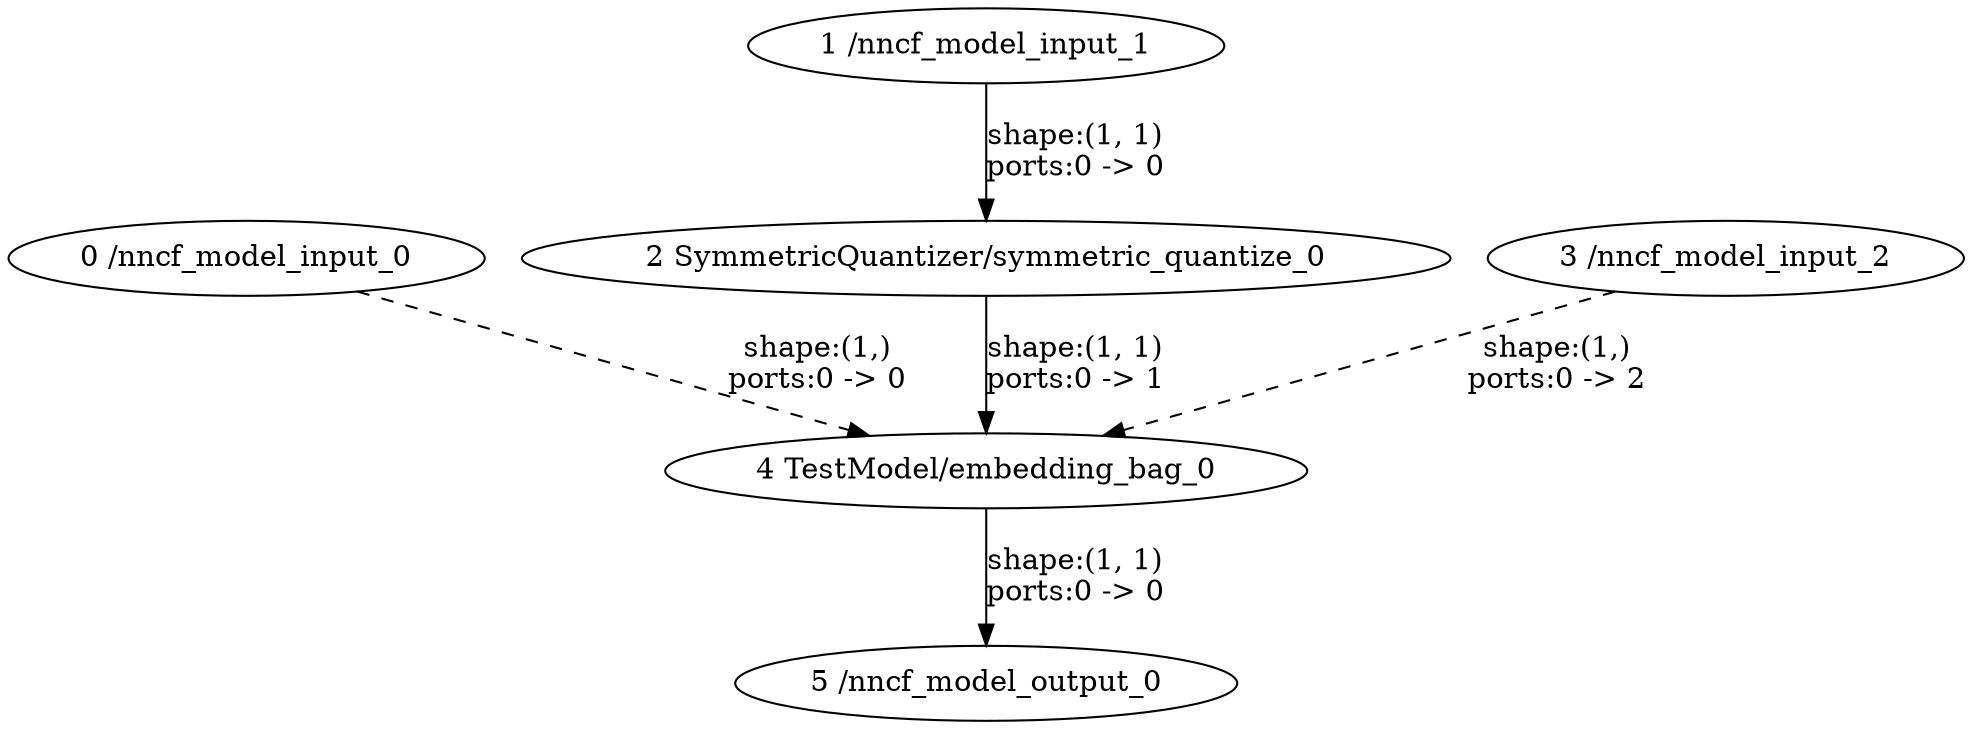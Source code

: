 strict digraph  {
"0 /nncf_model_input_0" [id=0, type=nncf_model_input];
"1 /nncf_model_input_1" [id=1, type=nncf_model_input];
"2 SymmetricQuantizer/symmetric_quantize_0" [id=2, type=symmetric_quantize];
"3 /nncf_model_input_2" [id=3, type=nncf_model_input];
"4 TestModel/embedding_bag_0" [id=4, type=embedding_bag];
"5 /nncf_model_output_0" [id=5, type=nncf_model_output];
"0 /nncf_model_input_0" -> "4 TestModel/embedding_bag_0"  [label="shape:(1,)\nports:0 -> 0", style=dashed];
"1 /nncf_model_input_1" -> "2 SymmetricQuantizer/symmetric_quantize_0"  [label="shape:(1, 1)\nports:0 -> 0", style=solid];
"2 SymmetricQuantizer/symmetric_quantize_0" -> "4 TestModel/embedding_bag_0"  [label="shape:(1, 1)\nports:0 -> 1", style=solid];
"3 /nncf_model_input_2" -> "4 TestModel/embedding_bag_0"  [label="shape:(1,)\nports:0 -> 2", style=dashed];
"4 TestModel/embedding_bag_0" -> "5 /nncf_model_output_0"  [label="shape:(1, 1)\nports:0 -> 0", style=solid];
}
